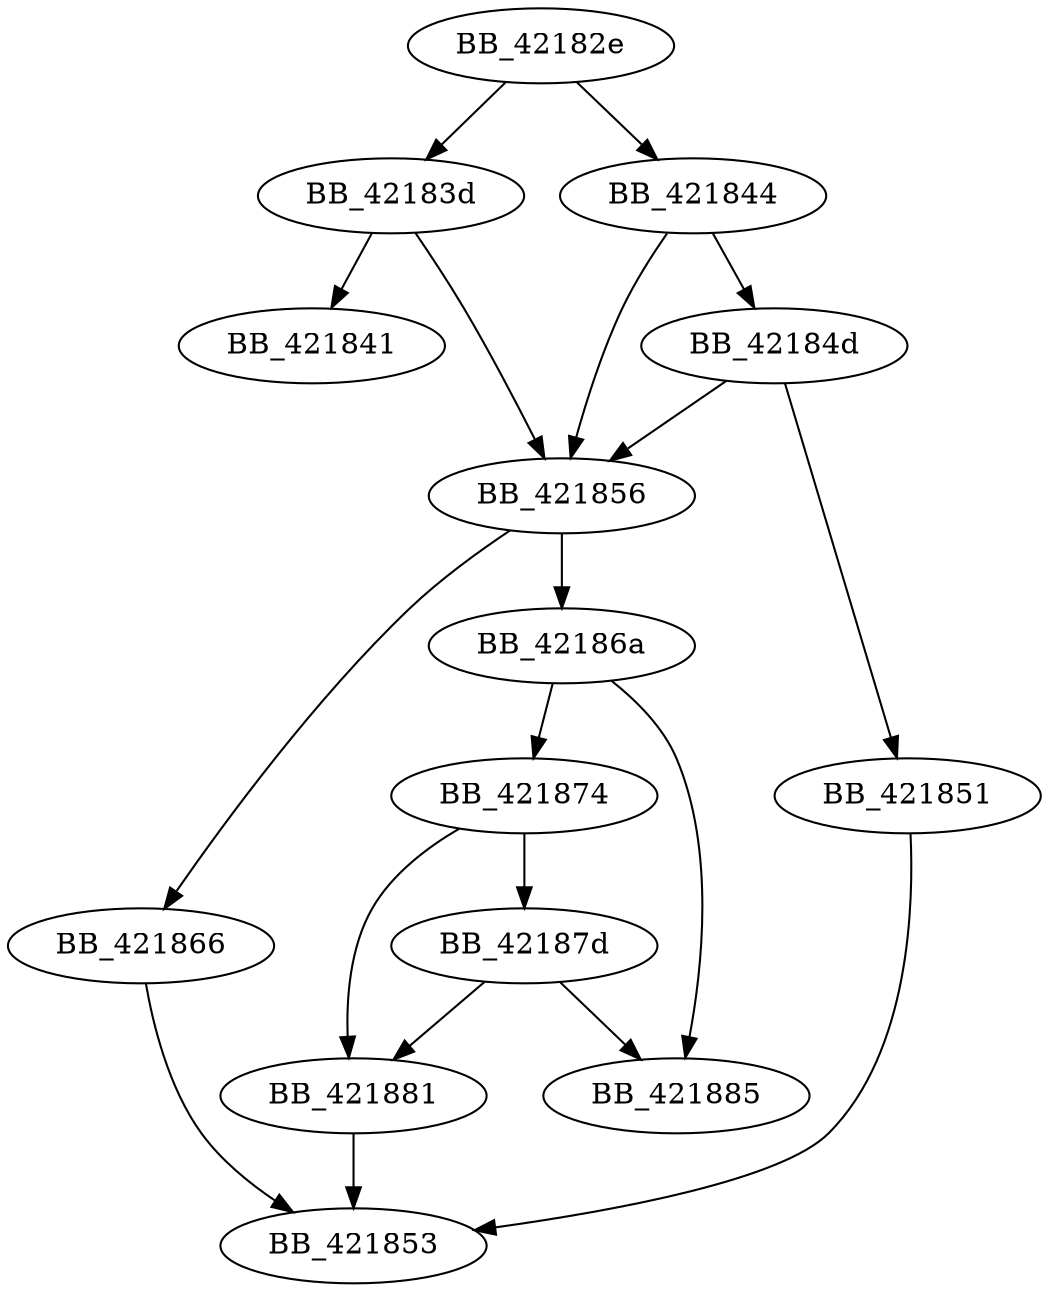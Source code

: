 DiGraph __sptype{
BB_42182e->BB_42183d
BB_42182e->BB_421844
BB_42183d->BB_421841
BB_42183d->BB_421856
BB_421844->BB_42184d
BB_421844->BB_421856
BB_42184d->BB_421851
BB_42184d->BB_421856
BB_421851->BB_421853
BB_421856->BB_421866
BB_421856->BB_42186a
BB_421866->BB_421853
BB_42186a->BB_421874
BB_42186a->BB_421885
BB_421874->BB_42187d
BB_421874->BB_421881
BB_42187d->BB_421881
BB_42187d->BB_421885
BB_421881->BB_421853
}
